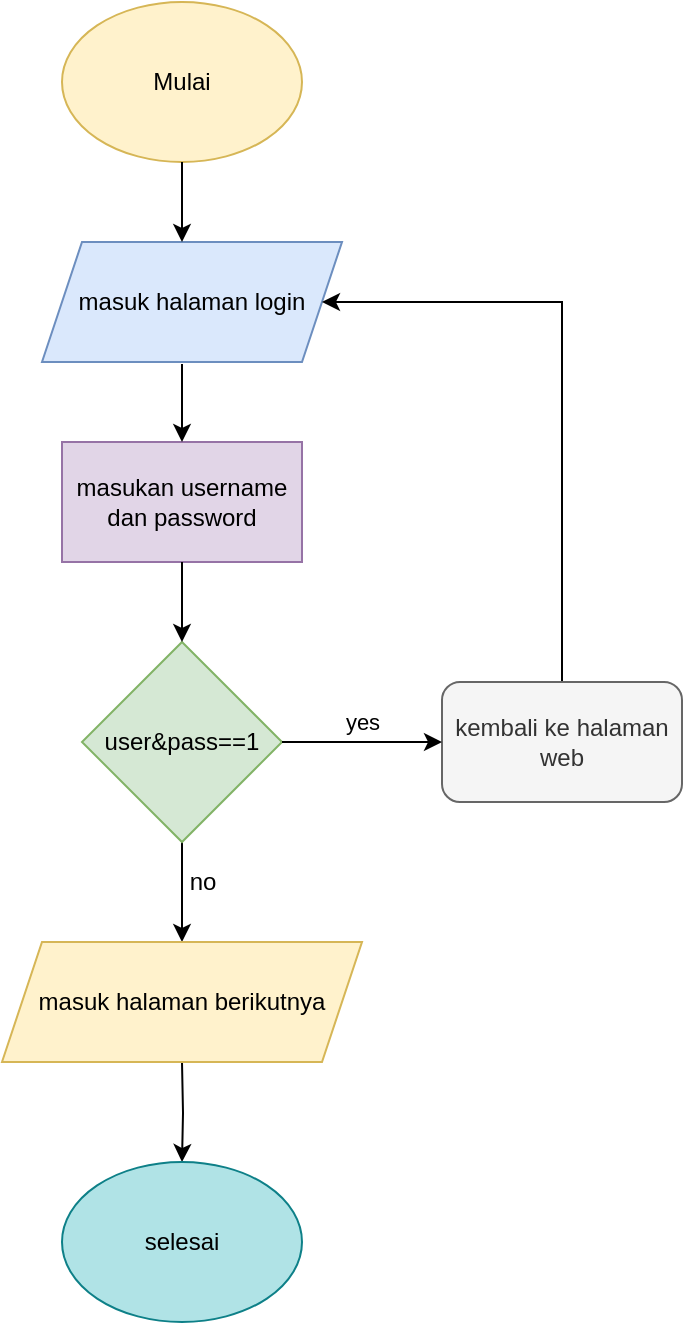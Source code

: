 <mxfile version="13.9.9" type="device"><diagram id="hD-Z1x1mPvpQ8T7BoQfy" name="Page-1"><mxGraphModel dx="1086" dy="806" grid="1" gridSize="10" guides="1" tooltips="1" connect="1" arrows="1" fold="1" page="1" pageScale="1" pageWidth="700" pageHeight="1000" math="0" shadow="0"><root><mxCell id="0"/><mxCell id="1" parent="0"/><mxCell id="B0K2pJfyh5REeNaWXhwA-1" value="Mulai" style="ellipse;whiteSpace=wrap;html=1;fillColor=#fff2cc;strokeColor=#d6b656;" parent="1" vertex="1"><mxGeometry x="300" y="120" width="120" height="80" as="geometry"/></mxCell><mxCell id="B0K2pJfyh5REeNaWXhwA-2" value="masuk halaman login" style="shape=parallelogram;perimeter=parallelogramPerimeter;whiteSpace=wrap;html=1;fixedSize=1;fillColor=#dae8fc;strokeColor=#6c8ebf;" parent="1" vertex="1"><mxGeometry x="290" y="240" width="150" height="60" as="geometry"/></mxCell><mxCell id="B0K2pJfyh5REeNaWXhwA-26" style="edgeStyle=orthogonalEdgeStyle;rounded=0;orthogonalLoop=1;jettySize=auto;html=1;exitX=0.5;exitY=1;exitDx=0;exitDy=0;entryX=0.5;entryY=0;entryDx=0;entryDy=0;" parent="1" source="B0K2pJfyh5REeNaWXhwA-3" edge="1"><mxGeometry relative="1" as="geometry"><mxPoint x="360" y="590" as="targetPoint"/></mxGeometry></mxCell><mxCell id="B0K2pJfyh5REeNaWXhwA-3" value="user&amp;amp;pass==1" style="rhombus;whiteSpace=wrap;html=1;fillColor=#d5e8d4;strokeColor=#82b366;" parent="1" vertex="1"><mxGeometry x="310" y="440" width="100" height="100" as="geometry"/></mxCell><mxCell id="B0K2pJfyh5REeNaWXhwA-4" value="masukan username dan password" style="rounded=0;whiteSpace=wrap;html=1;fillColor=#e1d5e7;strokeColor=#9673a6;" parent="1" vertex="1"><mxGeometry x="300" y="340" width="120" height="60" as="geometry"/></mxCell><mxCell id="B0K2pJfyh5REeNaWXhwA-5" style="edgeStyle=orthogonalEdgeStyle;rounded=0;orthogonalLoop=1;jettySize=auto;html=1;exitX=0.5;exitY=1;exitDx=0;exitDy=0;" parent="1" source="B0K2pJfyh5REeNaWXhwA-2" target="B0K2pJfyh5REeNaWXhwA-2" edge="1"><mxGeometry relative="1" as="geometry"/></mxCell><mxCell id="B0K2pJfyh5REeNaWXhwA-20" style="edgeStyle=orthogonalEdgeStyle;rounded=0;orthogonalLoop=1;jettySize=auto;html=1;exitX=0.5;exitY=0;exitDx=0;exitDy=0;entryX=1;entryY=0.5;entryDx=0;entryDy=0;" parent="1" source="B0K2pJfyh5REeNaWXhwA-6" target="B0K2pJfyh5REeNaWXhwA-2" edge="1"><mxGeometry relative="1" as="geometry"><Array as="points"><mxPoint x="550" y="270"/></Array></mxGeometry></mxCell><mxCell id="B0K2pJfyh5REeNaWXhwA-6" value="kembali ke halaman web" style="rounded=1;whiteSpace=wrap;html=1;fillColor=#f5f5f5;strokeColor=#666666;fontColor=#333333;" parent="1" vertex="1"><mxGeometry x="490" y="460" width="120" height="60" as="geometry"/></mxCell><mxCell id="B0K2pJfyh5REeNaWXhwA-7" value="" style="endArrow=classic;html=1;" parent="1" source="B0K2pJfyh5REeNaWXhwA-3" target="B0K2pJfyh5REeNaWXhwA-6" edge="1"><mxGeometry width="50" height="50" relative="1" as="geometry"><mxPoint x="390" y="530" as="sourcePoint"/><mxPoint x="440" y="480" as="targetPoint"/><Array as="points"/></mxGeometry></mxCell><mxCell id="B0K2pJfyh5REeNaWXhwA-32" value="yes" style="edgeLabel;html=1;align=center;verticalAlign=middle;resizable=0;points=[];" parent="B0K2pJfyh5REeNaWXhwA-7" vertex="1" connectable="0"><mxGeometry x="0.3" y="-1" relative="1" as="geometry"><mxPoint x="-12" y="-11" as="offset"/></mxGeometry></mxCell><mxCell id="B0K2pJfyh5REeNaWXhwA-8" value="" style="endArrow=classic;html=1;" parent="1" source="B0K2pJfyh5REeNaWXhwA-1" edge="1"><mxGeometry width="50" height="50" relative="1" as="geometry"><mxPoint x="350" y="250" as="sourcePoint"/><mxPoint x="360" y="240" as="targetPoint"/></mxGeometry></mxCell><mxCell id="B0K2pJfyh5REeNaWXhwA-9" value="" style="endArrow=classic;html=1;entryX=0.5;entryY=0;entryDx=0;entryDy=0;" parent="1" target="B0K2pJfyh5REeNaWXhwA-4" edge="1"><mxGeometry width="50" height="50" relative="1" as="geometry"><mxPoint x="360" y="301" as="sourcePoint"/><mxPoint x="390" y="280" as="targetPoint"/></mxGeometry></mxCell><mxCell id="B0K2pJfyh5REeNaWXhwA-10" value="" style="endArrow=classic;html=1;exitX=0.5;exitY=1;exitDx=0;exitDy=0;" parent="1" source="B0K2pJfyh5REeNaWXhwA-4" target="B0K2pJfyh5REeNaWXhwA-3" edge="1"><mxGeometry width="50" height="50" relative="1" as="geometry"><mxPoint x="470" y="420" as="sourcePoint"/><mxPoint x="520" y="370" as="targetPoint"/></mxGeometry></mxCell><mxCell id="B0K2pJfyh5REeNaWXhwA-29" style="edgeStyle=orthogonalEdgeStyle;rounded=0;orthogonalLoop=1;jettySize=auto;html=1;exitX=0.5;exitY=1;exitDx=0;exitDy=0;entryX=0.5;entryY=0;entryDx=0;entryDy=0;" parent="1" target="B0K2pJfyh5REeNaWXhwA-27" edge="1"><mxGeometry relative="1" as="geometry"><mxPoint x="360" y="650" as="sourcePoint"/></mxGeometry></mxCell><mxCell id="B0K2pJfyh5REeNaWXhwA-27" value="selesai" style="ellipse;whiteSpace=wrap;html=1;fillColor=#b0e3e6;strokeColor=#0e8088;" parent="1" vertex="1"><mxGeometry x="300" y="700" width="120" height="80" as="geometry"/></mxCell><mxCell id="B0K2pJfyh5REeNaWXhwA-33" value="no" style="text;html=1;align=center;verticalAlign=middle;resizable=0;points=[];autosize=1;" parent="1" vertex="1"><mxGeometry x="355" y="550" width="30" height="20" as="geometry"/></mxCell><mxCell id="HRoydZCvJqZ4Zux1jcyT-1" value="&lt;span&gt;masuk halaman berikutnya&lt;/span&gt;" style="shape=parallelogram;perimeter=parallelogramPerimeter;whiteSpace=wrap;html=1;fixedSize=1;fillColor=#fff2cc;strokeColor=#d6b656;" vertex="1" parent="1"><mxGeometry x="270" y="590" width="180" height="60" as="geometry"/></mxCell></root></mxGraphModel></diagram></mxfile>
